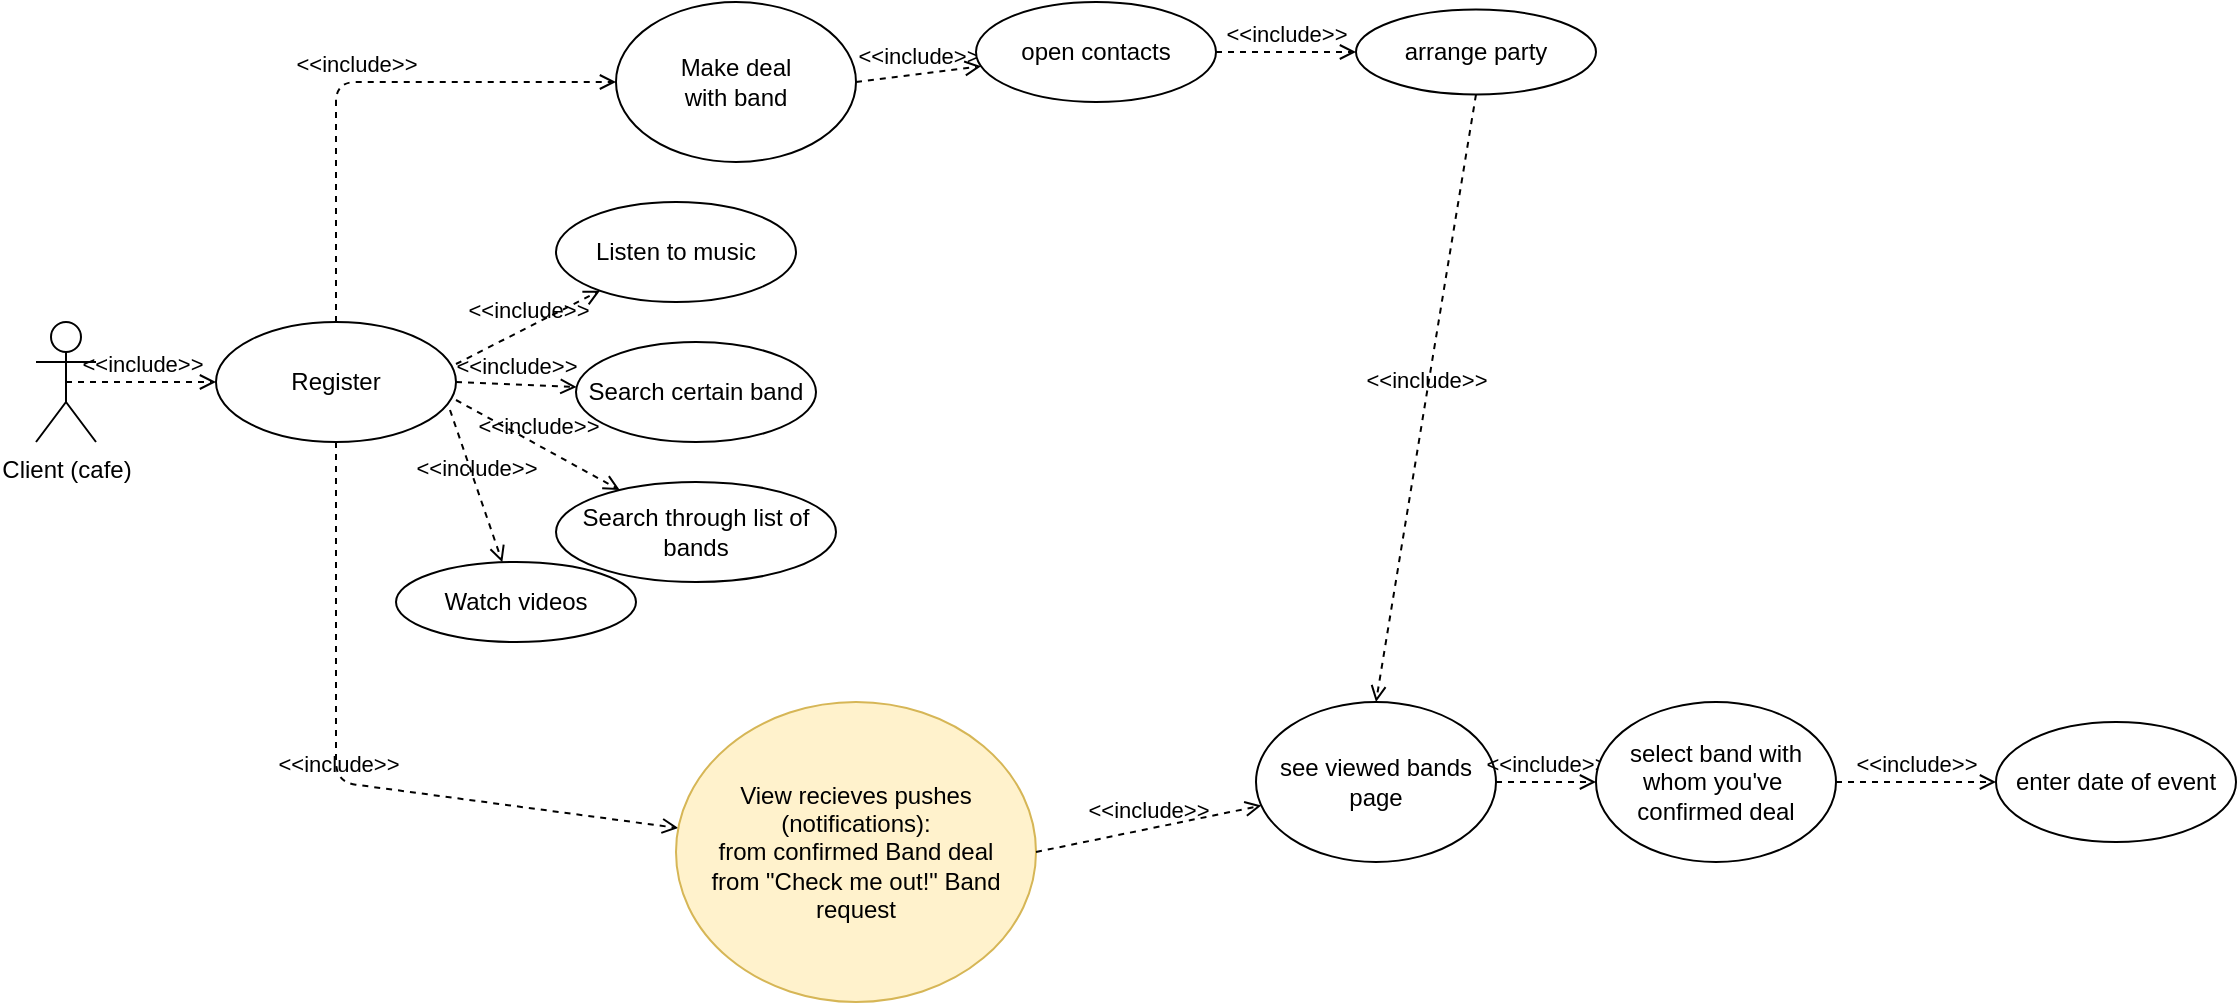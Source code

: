 <mxfile version="13.6.2" type="github"><diagram id="-i7B_3BzE1BwdNxY55Gx" name="Page-1"><mxGraphModel dx="1422" dy="762" grid="1" gridSize="10" guides="1" tooltips="1" connect="1" arrows="1" fold="1" page="1" pageScale="1" pageWidth="827" pageHeight="1169" math="0" shadow="0"><root><mxCell id="0"/><mxCell id="1" parent="0"/><mxCell id="f3t0VjfDs-BD9Cfhj4Mk-1" value="Client (cafe)" style="shape=umlActor;verticalLabelPosition=bottom;verticalAlign=top;html=1;outlineConnect=0;" parent="1" vertex="1"><mxGeometry x="70" y="260" width="30" height="60" as="geometry"/></mxCell><mxCell id="f3t0VjfDs-BD9Cfhj4Mk-2" value="&amp;lt;&amp;lt;include&amp;gt;&amp;gt;" style="edgeStyle=none;html=1;endArrow=open;verticalAlign=bottom;dashed=1;labelBackgroundColor=none;exitX=0.5;exitY=0.5;exitDx=0;exitDy=0;exitPerimeter=0;" parent="1" source="f3t0VjfDs-BD9Cfhj4Mk-1" target="f3t0VjfDs-BD9Cfhj4Mk-3" edge="1"><mxGeometry width="160" relative="1" as="geometry"><mxPoint x="330" y="370" as="sourcePoint"/><mxPoint x="140" y="290" as="targetPoint"/></mxGeometry></mxCell><mxCell id="f3t0VjfDs-BD9Cfhj4Mk-3" value="Register" style="ellipse;whiteSpace=wrap;html=1;" parent="1" vertex="1"><mxGeometry x="160" y="260" width="120" height="60" as="geometry"/></mxCell><mxCell id="f3t0VjfDs-BD9Cfhj4Mk-4" value="&amp;lt;&amp;lt;include&amp;gt;&amp;gt;" style="edgeStyle=none;html=1;endArrow=open;verticalAlign=bottom;dashed=1;labelBackgroundColor=none;exitX=1;exitY=0.35;exitDx=0;exitDy=0;exitPerimeter=0;" parent="1" source="f3t0VjfDs-BD9Cfhj4Mk-3" target="f3t0VjfDs-BD9Cfhj4Mk-5" edge="1"><mxGeometry width="160" relative="1" as="geometry"><mxPoint x="330" y="370" as="sourcePoint"/><mxPoint x="320" y="250" as="targetPoint"/></mxGeometry></mxCell><mxCell id="f3t0VjfDs-BD9Cfhj4Mk-5" value="Listen to music" style="ellipse;whiteSpace=wrap;html=1;" parent="1" vertex="1"><mxGeometry x="330" y="200" width="120" height="50" as="geometry"/></mxCell><mxCell id="f3t0VjfDs-BD9Cfhj4Mk-6" value="&amp;lt;&amp;lt;include&amp;gt;&amp;gt;" style="edgeStyle=none;html=1;endArrow=open;verticalAlign=bottom;dashed=1;labelBackgroundColor=none;exitX=1;exitY=0.5;exitDx=0;exitDy=0;" parent="1" source="f3t0VjfDs-BD9Cfhj4Mk-3" target="f3t0VjfDs-BD9Cfhj4Mk-7" edge="1"><mxGeometry width="160" relative="1" as="geometry"><mxPoint x="330" y="370" as="sourcePoint"/><mxPoint x="490" y="370" as="targetPoint"/></mxGeometry></mxCell><mxCell id="f3t0VjfDs-BD9Cfhj4Mk-7" value="Search certain band" style="ellipse;whiteSpace=wrap;html=1;" parent="1" vertex="1"><mxGeometry x="340" y="270" width="120" height="50" as="geometry"/></mxCell><mxCell id="f3t0VjfDs-BD9Cfhj4Mk-8" value="&amp;lt;&amp;lt;include&amp;gt;&amp;gt;" style="edgeStyle=none;html=1;endArrow=open;verticalAlign=bottom;dashed=1;labelBackgroundColor=none;exitX=0.975;exitY=0.733;exitDx=0;exitDy=0;exitPerimeter=0;" parent="1" source="f3t0VjfDs-BD9Cfhj4Mk-3" target="f3t0VjfDs-BD9Cfhj4Mk-9" edge="1"><mxGeometry width="160" relative="1" as="geometry"><mxPoint x="330" y="370" as="sourcePoint"/><mxPoint x="490" y="370" as="targetPoint"/></mxGeometry></mxCell><mxCell id="f3t0VjfDs-BD9Cfhj4Mk-9" value="Watch videos" style="ellipse;whiteSpace=wrap;html=1;" parent="1" vertex="1"><mxGeometry x="250" y="380" width="120" height="40" as="geometry"/></mxCell><mxCell id="f3t0VjfDs-BD9Cfhj4Mk-10" value="&amp;lt;&amp;lt;include&amp;gt;&amp;gt;" style="edgeStyle=none;html=1;endArrow=open;verticalAlign=bottom;dashed=1;labelBackgroundColor=none;exitX=1;exitY=0.65;exitDx=0;exitDy=0;exitPerimeter=0;" parent="1" source="f3t0VjfDs-BD9Cfhj4Mk-3" target="f3t0VjfDs-BD9Cfhj4Mk-11" edge="1"><mxGeometry width="160" relative="1" as="geometry"><mxPoint x="390" y="360" as="sourcePoint"/><mxPoint x="550" y="360" as="targetPoint"/></mxGeometry></mxCell><mxCell id="f3t0VjfDs-BD9Cfhj4Mk-11" value="Search through list of bands" style="ellipse;whiteSpace=wrap;html=1;" parent="1" vertex="1"><mxGeometry x="330" y="340" width="140" height="50" as="geometry"/></mxCell><mxCell id="f3t0VjfDs-BD9Cfhj4Mk-12" value="&amp;lt;&amp;lt;include&amp;gt;&amp;gt;" style="edgeStyle=none;html=1;endArrow=open;verticalAlign=bottom;dashed=1;labelBackgroundColor=none;exitX=0.5;exitY=0;exitDx=0;exitDy=0;" parent="1" source="f3t0VjfDs-BD9Cfhj4Mk-3" target="f3t0VjfDs-BD9Cfhj4Mk-13" edge="1"><mxGeometry width="160" relative="1" as="geometry"><mxPoint x="330" y="360" as="sourcePoint"/><mxPoint x="420" y="140" as="targetPoint"/><Array as="points"><mxPoint x="220" y="140"/></Array></mxGeometry></mxCell><mxCell id="f3t0VjfDs-BD9Cfhj4Mk-13" value="Make deal&lt;br&gt;with band" style="ellipse;whiteSpace=wrap;html=1;" parent="1" vertex="1"><mxGeometry x="360" y="100" width="120" height="80" as="geometry"/></mxCell><mxCell id="f3t0VjfDs-BD9Cfhj4Mk-14" value="&amp;lt;&amp;lt;include&amp;gt;&amp;gt;" style="edgeStyle=none;html=1;endArrow=open;verticalAlign=bottom;dashed=1;labelBackgroundColor=none;exitX=1;exitY=0.5;exitDx=0;exitDy=0;" parent="1" source="f3t0VjfDs-BD9Cfhj4Mk-13" target="f3t0VjfDs-BD9Cfhj4Mk-15" edge="1"><mxGeometry width="160" relative="1" as="geometry"><mxPoint x="330" y="350" as="sourcePoint"/><mxPoint x="490" y="350" as="targetPoint"/></mxGeometry></mxCell><mxCell id="f3t0VjfDs-BD9Cfhj4Mk-15" value="open contacts" style="ellipse;whiteSpace=wrap;html=1;" parent="1" vertex="1"><mxGeometry x="540" y="100" width="120" height="50" as="geometry"/></mxCell><mxCell id="f3t0VjfDs-BD9Cfhj4Mk-16" value="&amp;lt;&amp;lt;include&amp;gt;&amp;gt;" style="edgeStyle=none;html=1;endArrow=open;verticalAlign=bottom;dashed=1;labelBackgroundColor=none;exitX=1;exitY=0.5;exitDx=0;exitDy=0;" parent="1" source="f3t0VjfDs-BD9Cfhj4Mk-15" target="f3t0VjfDs-BD9Cfhj4Mk-17" edge="1"><mxGeometry width="160" relative="1" as="geometry"><mxPoint x="330" y="350" as="sourcePoint"/><mxPoint x="490" y="350" as="targetPoint"/></mxGeometry></mxCell><mxCell id="f3t0VjfDs-BD9Cfhj4Mk-17" value="arrange party" style="ellipse;whiteSpace=wrap;html=1;" parent="1" vertex="1"><mxGeometry x="730" y="103.75" width="120" height="42.5" as="geometry"/></mxCell><mxCell id="f3t0VjfDs-BD9Cfhj4Mk-18" value="&amp;lt;&amp;lt;include&amp;gt;&amp;gt;" style="edgeStyle=none;html=1;endArrow=open;verticalAlign=bottom;dashed=1;labelBackgroundColor=none;exitX=0.5;exitY=1;exitDx=0;exitDy=0;" parent="1" source="f3t0VjfDs-BD9Cfhj4Mk-3" target="f3t0VjfDs-BD9Cfhj4Mk-19" edge="1"><mxGeometry width="160" relative="1" as="geometry"><mxPoint x="330" y="350" as="sourcePoint"/><mxPoint x="430" y="490" as="targetPoint"/><Array as="points"><mxPoint x="220" y="490"/></Array></mxGeometry></mxCell><mxCell id="f3t0VjfDs-BD9Cfhj4Mk-19" value="View recieves pushes (notifications):&lt;br&gt;from confirmed Band deal&lt;br&gt;from &quot;Check me out!&quot; Band request" style="ellipse;whiteSpace=wrap;html=1;fillColor=#fff2cc;strokeColor=#d6b656;" parent="1" vertex="1"><mxGeometry x="390" y="450" width="180" height="150" as="geometry"/></mxCell><mxCell id="f3t0VjfDs-BD9Cfhj4Mk-20" value="&amp;lt;&amp;lt;include&amp;gt;&amp;gt;" style="edgeStyle=none;html=1;endArrow=open;verticalAlign=bottom;dashed=1;labelBackgroundColor=none;exitX=1;exitY=0.5;exitDx=0;exitDy=0;" parent="1" source="f3t0VjfDs-BD9Cfhj4Mk-19" target="f3t0VjfDs-BD9Cfhj4Mk-21" edge="1"><mxGeometry width="160" relative="1" as="geometry"><mxPoint x="330" y="350" as="sourcePoint"/><mxPoint x="490" y="350" as="targetPoint"/></mxGeometry></mxCell><mxCell id="f3t0VjfDs-BD9Cfhj4Mk-21" value="see viewed bands page" style="ellipse;whiteSpace=wrap;html=1;" parent="1" vertex="1"><mxGeometry x="680" y="450" width="120" height="80" as="geometry"/></mxCell><mxCell id="f3t0VjfDs-BD9Cfhj4Mk-22" value="&amp;lt;&amp;lt;include&amp;gt;&amp;gt;" style="edgeStyle=none;html=1;endArrow=open;verticalAlign=bottom;dashed=1;labelBackgroundColor=none;exitX=1;exitY=0.5;exitDx=0;exitDy=0;" parent="1" source="f3t0VjfDs-BD9Cfhj4Mk-21" target="f3t0VjfDs-BD9Cfhj4Mk-23" edge="1"><mxGeometry width="160" relative="1" as="geometry"><mxPoint x="713" y="471" as="sourcePoint"/><mxPoint x="490" y="340" as="targetPoint"/></mxGeometry></mxCell><mxCell id="f3t0VjfDs-BD9Cfhj4Mk-23" value="select band with whom you've&amp;nbsp; confirmed deal" style="ellipse;whiteSpace=wrap;html=1;" parent="1" vertex="1"><mxGeometry x="850" y="450" width="120" height="80" as="geometry"/></mxCell><mxCell id="f3t0VjfDs-BD9Cfhj4Mk-24" value="&amp;lt;&amp;lt;include&amp;gt;&amp;gt;" style="edgeStyle=none;html=1;endArrow=open;verticalAlign=bottom;dashed=1;labelBackgroundColor=none;exitX=1;exitY=0.5;exitDx=0;exitDy=0;" parent="1" source="f3t0VjfDs-BD9Cfhj4Mk-23" target="f3t0VjfDs-BD9Cfhj4Mk-25" edge="1"><mxGeometry width="160" relative="1" as="geometry"><mxPoint x="600" y="370" as="sourcePoint"/><mxPoint x="490" y="320" as="targetPoint"/></mxGeometry></mxCell><mxCell id="f3t0VjfDs-BD9Cfhj4Mk-25" value="enter date of event" style="ellipse;whiteSpace=wrap;html=1;" parent="1" vertex="1"><mxGeometry x="1050" y="460" width="120" height="60" as="geometry"/></mxCell><mxCell id="f3t0VjfDs-BD9Cfhj4Mk-26" value="&amp;lt;&amp;lt;include&amp;gt;&amp;gt;" style="edgeStyle=none;html=1;endArrow=open;verticalAlign=bottom;dashed=1;labelBackgroundColor=none;exitX=0.5;exitY=1;exitDx=0;exitDy=0;entryX=0.5;entryY=0;entryDx=0;entryDy=0;" parent="1" source="f3t0VjfDs-BD9Cfhj4Mk-17" target="f3t0VjfDs-BD9Cfhj4Mk-21" edge="1"><mxGeometry width="160" relative="1" as="geometry"><mxPoint x="330" y="320" as="sourcePoint"/><mxPoint x="490" y="320" as="targetPoint"/></mxGeometry></mxCell></root></mxGraphModel></diagram></mxfile>